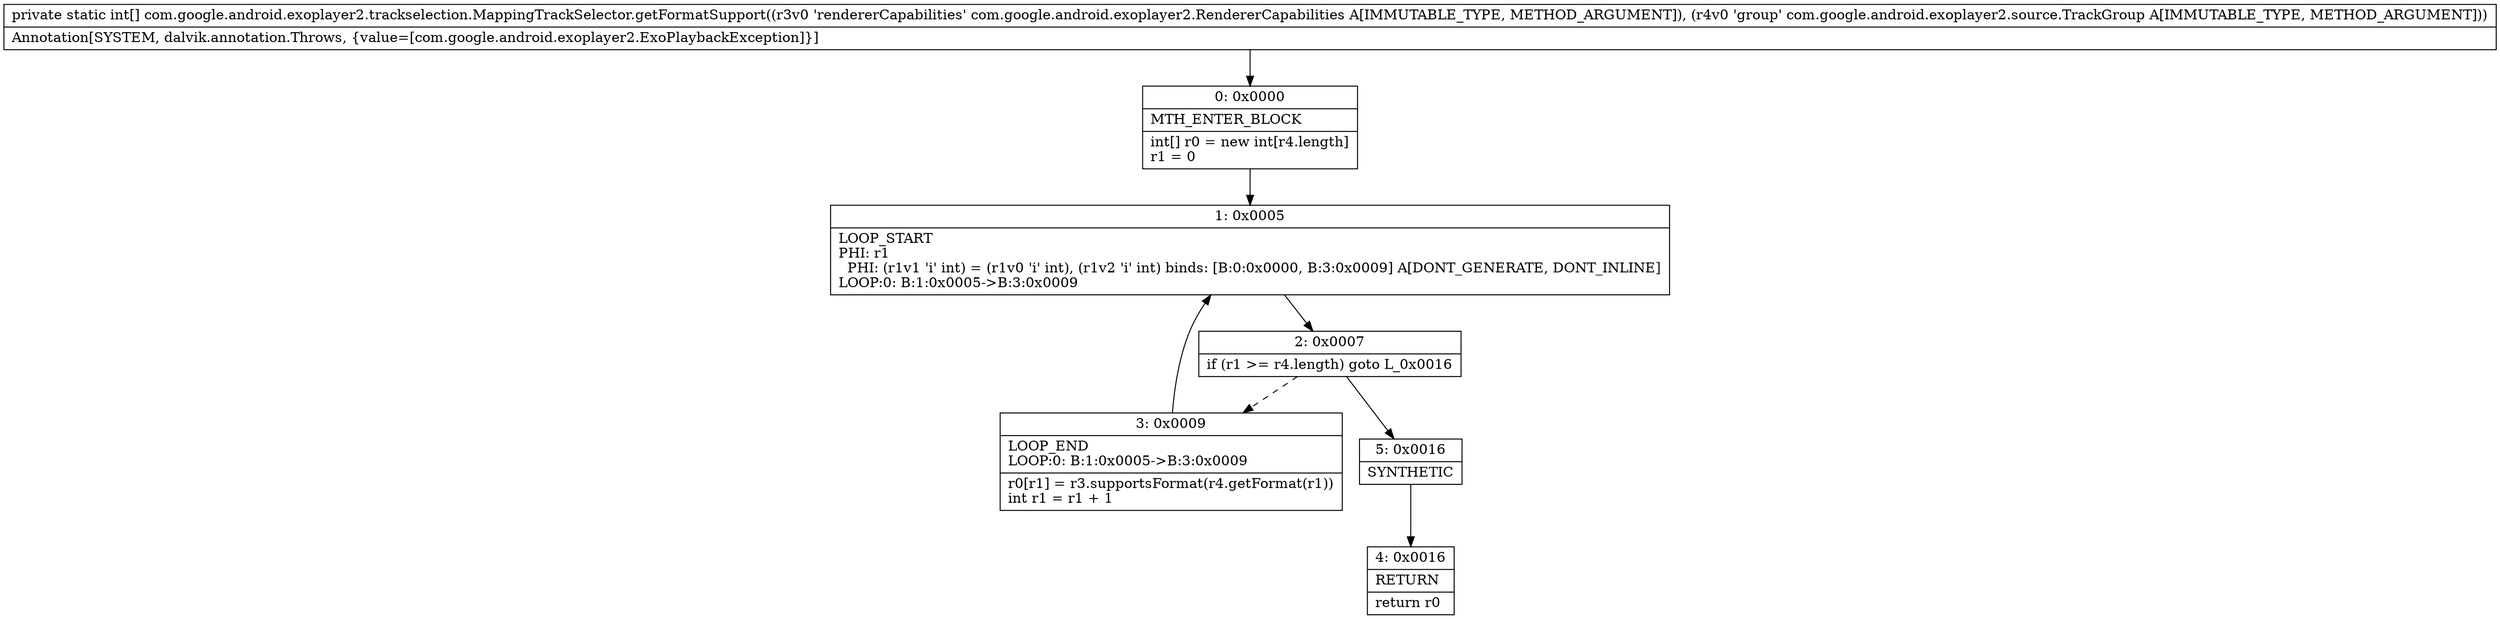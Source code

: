 digraph "CFG forcom.google.android.exoplayer2.trackselection.MappingTrackSelector.getFormatSupport(Lcom\/google\/android\/exoplayer2\/RendererCapabilities;Lcom\/google\/android\/exoplayer2\/source\/TrackGroup;)[I" {
Node_0 [shape=record,label="{0\:\ 0x0000|MTH_ENTER_BLOCK\l|int[] r0 = new int[r4.length]\lr1 = 0\l}"];
Node_1 [shape=record,label="{1\:\ 0x0005|LOOP_START\lPHI: r1 \l  PHI: (r1v1 'i' int) = (r1v0 'i' int), (r1v2 'i' int) binds: [B:0:0x0000, B:3:0x0009] A[DONT_GENERATE, DONT_INLINE]\lLOOP:0: B:1:0x0005\-\>B:3:0x0009\l}"];
Node_2 [shape=record,label="{2\:\ 0x0007|if (r1 \>= r4.length) goto L_0x0016\l}"];
Node_3 [shape=record,label="{3\:\ 0x0009|LOOP_END\lLOOP:0: B:1:0x0005\-\>B:3:0x0009\l|r0[r1] = r3.supportsFormat(r4.getFormat(r1))\lint r1 = r1 + 1\l}"];
Node_4 [shape=record,label="{4\:\ 0x0016|RETURN\l|return r0\l}"];
Node_5 [shape=record,label="{5\:\ 0x0016|SYNTHETIC\l}"];
MethodNode[shape=record,label="{private static int[] com.google.android.exoplayer2.trackselection.MappingTrackSelector.getFormatSupport((r3v0 'rendererCapabilities' com.google.android.exoplayer2.RendererCapabilities A[IMMUTABLE_TYPE, METHOD_ARGUMENT]), (r4v0 'group' com.google.android.exoplayer2.source.TrackGroup A[IMMUTABLE_TYPE, METHOD_ARGUMENT]))  | Annotation[SYSTEM, dalvik.annotation.Throws, \{value=[com.google.android.exoplayer2.ExoPlaybackException]\}]\l}"];
MethodNode -> Node_0;
Node_0 -> Node_1;
Node_1 -> Node_2;
Node_2 -> Node_3[style=dashed];
Node_2 -> Node_5;
Node_3 -> Node_1;
Node_5 -> Node_4;
}

